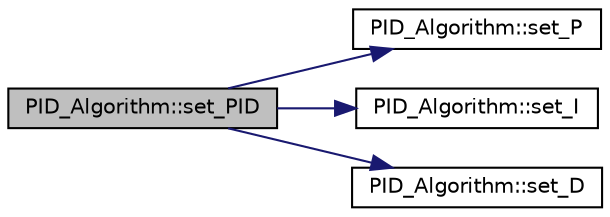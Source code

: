 digraph "PID_Algorithm::set_PID"
{
 // INTERACTIVE_SVG=YES
 // LATEX_PDF_SIZE
  edge [fontname="Helvetica",fontsize="10",labelfontname="Helvetica",labelfontsize="10"];
  node [fontname="Helvetica",fontsize="10",shape=record];
  rankdir="LR";
  Node46 [label="PID_Algorithm::set_PID",height=0.2,width=0.4,color="black", fillcolor="grey75", style="filled", fontcolor="black",tooltip=" "];
  Node46 -> Node47 [color="midnightblue",fontsize="10",style="solid",fontname="Helvetica"];
  Node47 [label="PID_Algorithm::set_P",height=0.2,width=0.4,color="black", fillcolor="white", style="filled",URL="$class_p_i_d___algorithm.html#a6248cf0e2677a45193c9b43b0001ee44",tooltip=" "];
  Node46 -> Node48 [color="midnightblue",fontsize="10",style="solid",fontname="Helvetica"];
  Node48 [label="PID_Algorithm::set_I",height=0.2,width=0.4,color="black", fillcolor="white", style="filled",URL="$class_p_i_d___algorithm.html#a06fbd1eb698b088e5378a224521a5323",tooltip=" "];
  Node46 -> Node49 [color="midnightblue",fontsize="10",style="solid",fontname="Helvetica"];
  Node49 [label="PID_Algorithm::set_D",height=0.2,width=0.4,color="black", fillcolor="white", style="filled",URL="$class_p_i_d___algorithm.html#a6e830c2340d3cebb2131a9308f558746",tooltip=" "];
}
